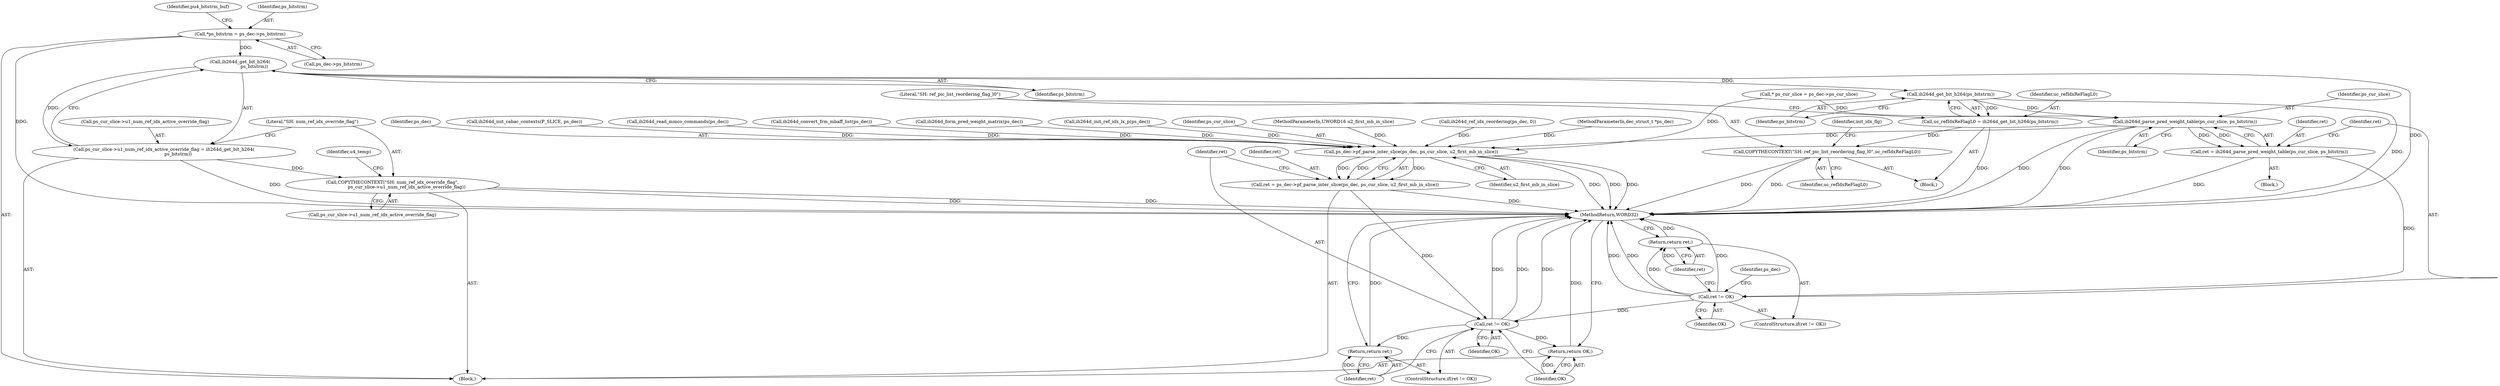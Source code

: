 digraph "0_Android_943323f1d9d3dd5c2634deb26cbe72343ca6b3db_2@pointer" {
"1000135" [label="(Call,*ps_bitstrm = ps_dec->ps_bitstrm)"];
"1000237" [label="(Call,ih264d_get_bit_h264(\n                    ps_bitstrm))"];
"1000233" [label="(Call,ps_cur_slice->u1_num_ref_idx_active_override_flag = ih264d_get_bit_h264(\n                    ps_bitstrm))"];
"1000239" [label="(Call,COPYTHECONTEXT(\"SH: num_ref_idx_override_flag\",\n                    ps_cur_slice->u1_num_ref_idx_active_override_flag))"];
"1000299" [label="(Call,ih264d_get_bit_h264(ps_bitstrm))"];
"1000297" [label="(Call,uc_refIdxReFlagL0 = ih264d_get_bit_h264(ps_bitstrm))"];
"1000301" [label="(Call,COPYTHECONTEXT(\"SH: ref_pic_list_reordering_flag_l0\",uc_refIdxReFlagL0))"];
"1000659" [label="(Call,ih264d_parse_pred_weight_table(ps_cur_slice, ps_bitstrm))"];
"1000657" [label="(Call,ret = ih264d_parse_pred_weight_table(ps_cur_slice, ps_bitstrm))"];
"1000663" [label="(Call,ret != OK)"];
"1000666" [label="(Return,return ret;)"];
"1001029" [label="(Call,ret != OK)"];
"1001032" [label="(Return,return ret;)"];
"1001034" [label="(Return,return OK;)"];
"1001024" [label="(Call,ps_dec->pf_parse_inter_slice(ps_dec, ps_cur_slice, u2_first_mb_in_slice))"];
"1001022" [label="(Call,ret = ps_dec->pf_parse_inter_slice(ps_dec, ps_cur_slice, u2_first_mb_in_slice))"];
"1000240" [label="(Literal,\"SH: num_ref_idx_override_flag\")"];
"1000135" [label="(Call,*ps_bitstrm = ps_dec->ps_bitstrm)"];
"1000300" [label="(Identifier,ps_bitstrm)"];
"1000382" [label="(Call,ih264d_ref_idx_reordering(ps_dec, 0))"];
"1000119" [label="(MethodParameterIn,dec_struct_t *ps_dec)"];
"1000129" [label="(Call,* ps_cur_slice = ps_dec->ps_cur_slice)"];
"1000667" [label="(Identifier,ret)"];
"1000295" [label="(Block,)"];
"1001025" [label="(Identifier,ps_dec)"];
"1000245" [label="(Identifier,u4_temp)"];
"1000302" [label="(Literal,\"SH: ref_pic_list_reordering_flag_l0\")"];
"1000960" [label="(Call,ih264d_init_cabac_contexts(P_SLICE, ps_dec))"];
"1001034" [label="(Return,return OK;)"];
"1000142" [label="(Identifier,pu4_bitstrm_buf)"];
"1001033" [label="(Identifier,ret)"];
"1001035" [label="(Identifier,OK)"];
"1000303" [label="(Identifier,uc_refIdxReFlagL0)"];
"1001030" [label="(Identifier,ret)"];
"1000730" [label="(Call,ih264d_read_mmco_commands(ps_dec))"];
"1000711" [label="(Call,ih264d_convert_frm_mbaff_list(ps_dec))"];
"1001036" [label="(MethodReturn,WORD32)"];
"1000297" [label="(Call,uc_refIdxReFlagL0 = ih264d_get_bit_h264(ps_bitstrm))"];
"1000664" [label="(Identifier,ret)"];
"1000136" [label="(Identifier,ps_bitstrm)"];
"1000662" [label="(ControlStructure,if(ret != OK))"];
"1000668" [label="(Call,ih264d_form_pred_weight_matrix(ps_dec))"];
"1000656" [label="(Block,)"];
"1000339" [label="(Call,ih264d_init_ref_idx_lx_p(ps_dec))"];
"1000660" [label="(Identifier,ps_cur_slice)"];
"1000299" [label="(Call,ih264d_get_bit_h264(ps_bitstrm))"];
"1000669" [label="(Identifier,ps_dec)"];
"1001026" [label="(Identifier,ps_cur_slice)"];
"1000661" [label="(Identifier,ps_bitstrm)"];
"1000239" [label="(Call,COPYTHECONTEXT(\"SH: num_ref_idx_override_flag\",\n                    ps_cur_slice->u1_num_ref_idx_active_override_flag))"];
"1000121" [label="(Block,)"];
"1001032" [label="(Return,return ret;)"];
"1001023" [label="(Identifier,ret)"];
"1000307" [label="(Identifier,init_idx_flg)"];
"1000658" [label="(Identifier,ret)"];
"1001028" [label="(ControlStructure,if(ret != OK))"];
"1000666" [label="(Return,return ret;)"];
"1000241" [label="(Call,ps_cur_slice->u1_num_ref_idx_active_override_flag)"];
"1000233" [label="(Call,ps_cur_slice->u1_num_ref_idx_active_override_flag = ih264d_get_bit_h264(\n                    ps_bitstrm))"];
"1000301" [label="(Call,COPYTHECONTEXT(\"SH: ref_pic_list_reordering_flag_l0\",uc_refIdxReFlagL0))"];
"1001027" [label="(Identifier,u2_first_mb_in_slice)"];
"1000238" [label="(Identifier,ps_bitstrm)"];
"1000663" [label="(Call,ret != OK)"];
"1001029" [label="(Call,ret != OK)"];
"1001031" [label="(Identifier,OK)"];
"1001024" [label="(Call,ps_dec->pf_parse_inter_slice(ps_dec, ps_cur_slice, u2_first_mb_in_slice))"];
"1000120" [label="(MethodParameterIn,UWORD16 u2_first_mb_in_slice)"];
"1000237" [label="(Call,ih264d_get_bit_h264(\n                    ps_bitstrm))"];
"1000665" [label="(Identifier,OK)"];
"1000137" [label="(Call,ps_dec->ps_bitstrm)"];
"1000298" [label="(Identifier,uc_refIdxReFlagL0)"];
"1001022" [label="(Call,ret = ps_dec->pf_parse_inter_slice(ps_dec, ps_cur_slice, u2_first_mb_in_slice))"];
"1000657" [label="(Call,ret = ih264d_parse_pred_weight_table(ps_cur_slice, ps_bitstrm))"];
"1000234" [label="(Call,ps_cur_slice->u1_num_ref_idx_active_override_flag)"];
"1000659" [label="(Call,ih264d_parse_pred_weight_table(ps_cur_slice, ps_bitstrm))"];
"1000135" -> "1000121"  [label="AST: "];
"1000135" -> "1000137"  [label="CFG: "];
"1000136" -> "1000135"  [label="AST: "];
"1000137" -> "1000135"  [label="AST: "];
"1000142" -> "1000135"  [label="CFG: "];
"1000135" -> "1001036"  [label="DDG: "];
"1000135" -> "1000237"  [label="DDG: "];
"1000237" -> "1000233"  [label="AST: "];
"1000237" -> "1000238"  [label="CFG: "];
"1000238" -> "1000237"  [label="AST: "];
"1000233" -> "1000237"  [label="CFG: "];
"1000237" -> "1001036"  [label="DDG: "];
"1000237" -> "1000233"  [label="DDG: "];
"1000237" -> "1000299"  [label="DDG: "];
"1000233" -> "1000121"  [label="AST: "];
"1000234" -> "1000233"  [label="AST: "];
"1000240" -> "1000233"  [label="CFG: "];
"1000233" -> "1001036"  [label="DDG: "];
"1000233" -> "1000239"  [label="DDG: "];
"1000239" -> "1000121"  [label="AST: "];
"1000239" -> "1000241"  [label="CFG: "];
"1000240" -> "1000239"  [label="AST: "];
"1000241" -> "1000239"  [label="AST: "];
"1000245" -> "1000239"  [label="CFG: "];
"1000239" -> "1001036"  [label="DDG: "];
"1000239" -> "1001036"  [label="DDG: "];
"1000299" -> "1000297"  [label="AST: "];
"1000299" -> "1000300"  [label="CFG: "];
"1000300" -> "1000299"  [label="AST: "];
"1000297" -> "1000299"  [label="CFG: "];
"1000299" -> "1001036"  [label="DDG: "];
"1000299" -> "1000297"  [label="DDG: "];
"1000299" -> "1000659"  [label="DDG: "];
"1000297" -> "1000295"  [label="AST: "];
"1000298" -> "1000297"  [label="AST: "];
"1000302" -> "1000297"  [label="CFG: "];
"1000297" -> "1001036"  [label="DDG: "];
"1000297" -> "1000301"  [label="DDG: "];
"1000301" -> "1000295"  [label="AST: "];
"1000301" -> "1000303"  [label="CFG: "];
"1000302" -> "1000301"  [label="AST: "];
"1000303" -> "1000301"  [label="AST: "];
"1000307" -> "1000301"  [label="CFG: "];
"1000301" -> "1001036"  [label="DDG: "];
"1000301" -> "1001036"  [label="DDG: "];
"1000659" -> "1000657"  [label="AST: "];
"1000659" -> "1000661"  [label="CFG: "];
"1000660" -> "1000659"  [label="AST: "];
"1000661" -> "1000659"  [label="AST: "];
"1000657" -> "1000659"  [label="CFG: "];
"1000659" -> "1001036"  [label="DDG: "];
"1000659" -> "1001036"  [label="DDG: "];
"1000659" -> "1000657"  [label="DDG: "];
"1000659" -> "1000657"  [label="DDG: "];
"1000129" -> "1000659"  [label="DDG: "];
"1000659" -> "1001024"  [label="DDG: "];
"1000657" -> "1000656"  [label="AST: "];
"1000658" -> "1000657"  [label="AST: "];
"1000664" -> "1000657"  [label="CFG: "];
"1000657" -> "1001036"  [label="DDG: "];
"1000657" -> "1000663"  [label="DDG: "];
"1000663" -> "1000662"  [label="AST: "];
"1000663" -> "1000665"  [label="CFG: "];
"1000664" -> "1000663"  [label="AST: "];
"1000665" -> "1000663"  [label="AST: "];
"1000667" -> "1000663"  [label="CFG: "];
"1000669" -> "1000663"  [label="CFG: "];
"1000663" -> "1001036"  [label="DDG: "];
"1000663" -> "1001036"  [label="DDG: "];
"1000663" -> "1001036"  [label="DDG: "];
"1000663" -> "1000666"  [label="DDG: "];
"1000663" -> "1001029"  [label="DDG: "];
"1000666" -> "1000662"  [label="AST: "];
"1000666" -> "1000667"  [label="CFG: "];
"1000667" -> "1000666"  [label="AST: "];
"1001036" -> "1000666"  [label="CFG: "];
"1000666" -> "1001036"  [label="DDG: "];
"1000667" -> "1000666"  [label="DDG: "];
"1001029" -> "1001028"  [label="AST: "];
"1001029" -> "1001031"  [label="CFG: "];
"1001030" -> "1001029"  [label="AST: "];
"1001031" -> "1001029"  [label="AST: "];
"1001033" -> "1001029"  [label="CFG: "];
"1001035" -> "1001029"  [label="CFG: "];
"1001029" -> "1001036"  [label="DDG: "];
"1001029" -> "1001036"  [label="DDG: "];
"1001029" -> "1001036"  [label="DDG: "];
"1001022" -> "1001029"  [label="DDG: "];
"1001029" -> "1001032"  [label="DDG: "];
"1001029" -> "1001034"  [label="DDG: "];
"1001032" -> "1001028"  [label="AST: "];
"1001032" -> "1001033"  [label="CFG: "];
"1001033" -> "1001032"  [label="AST: "];
"1001036" -> "1001032"  [label="CFG: "];
"1001032" -> "1001036"  [label="DDG: "];
"1001033" -> "1001032"  [label="DDG: "];
"1001034" -> "1000121"  [label="AST: "];
"1001034" -> "1001035"  [label="CFG: "];
"1001035" -> "1001034"  [label="AST: "];
"1001036" -> "1001034"  [label="CFG: "];
"1001034" -> "1001036"  [label="DDG: "];
"1001035" -> "1001034"  [label="DDG: "];
"1001024" -> "1001022"  [label="AST: "];
"1001024" -> "1001027"  [label="CFG: "];
"1001025" -> "1001024"  [label="AST: "];
"1001026" -> "1001024"  [label="AST: "];
"1001027" -> "1001024"  [label="AST: "];
"1001022" -> "1001024"  [label="CFG: "];
"1001024" -> "1001036"  [label="DDG: "];
"1001024" -> "1001036"  [label="DDG: "];
"1001024" -> "1001036"  [label="DDG: "];
"1001024" -> "1001022"  [label="DDG: "];
"1001024" -> "1001022"  [label="DDG: "];
"1001024" -> "1001022"  [label="DDG: "];
"1000382" -> "1001024"  [label="DDG: "];
"1000711" -> "1001024"  [label="DDG: "];
"1000960" -> "1001024"  [label="DDG: "];
"1000730" -> "1001024"  [label="DDG: "];
"1000339" -> "1001024"  [label="DDG: "];
"1000668" -> "1001024"  [label="DDG: "];
"1000119" -> "1001024"  [label="DDG: "];
"1000129" -> "1001024"  [label="DDG: "];
"1000120" -> "1001024"  [label="DDG: "];
"1001022" -> "1000121"  [label="AST: "];
"1001023" -> "1001022"  [label="AST: "];
"1001030" -> "1001022"  [label="CFG: "];
"1001022" -> "1001036"  [label="DDG: "];
}
